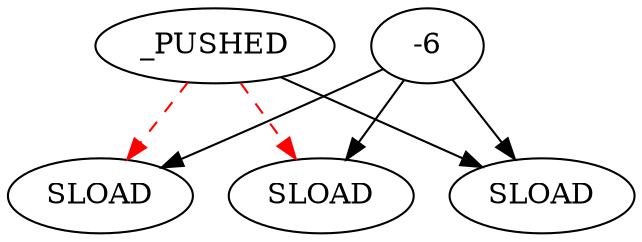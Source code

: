 // TEST
digraph {
	n1 [label=SLOAD shape=oval]
	n2 [label=SLOAD shape=oval]
	n0 [label=_PUSHED shape=oval]
	n3 [label=SLOAD shape=oval]
	n0 -> n1 [label="" color=red style=dashed]
	-6 -> n1 [label="" color="" style=solid]
	-6 -> n2 [label="" color="" style=solid]
	n0 -> n2 [label="" color=red style=dashed]
	n0 -> n3 [label="" color="" style=solid]
	-6 -> n3 [label="" color="" style=solid]
}
